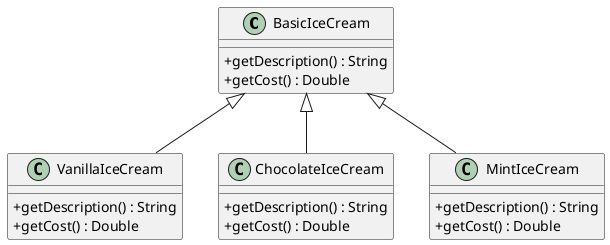 @startuml
skinparam classAttributeIconSize 0

class BasicIceCream{
    + getDescription() : String
    + getCost() : Double
}
class VanillaIceCream{
    + getDescription() : String
    + getCost() : Double
}

class ChocolateIceCream{
    + getDescription() : String
    + getCost() : Double
}

class MintIceCream{
    + getDescription() : String
    + getCost() : Double
}



BasicIceCream <|-- VanillaIceCream
BasicIceCream <|-- ChocolateIceCream
BasicIceCream <|-- MintIceCream




@enduml